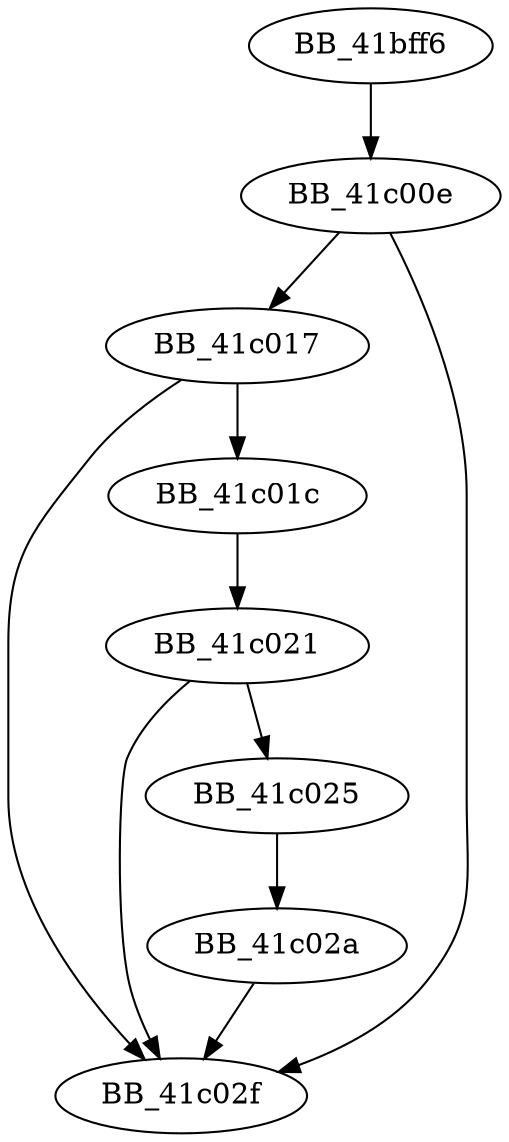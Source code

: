 DiGraph _calloc{
BB_41bff6->BB_41c00e
BB_41c00e->BB_41c017
BB_41c00e->BB_41c02f
BB_41c017->BB_41c01c
BB_41c017->BB_41c02f
BB_41c01c->BB_41c021
BB_41c021->BB_41c025
BB_41c021->BB_41c02f
BB_41c025->BB_41c02a
BB_41c02a->BB_41c02f
}
